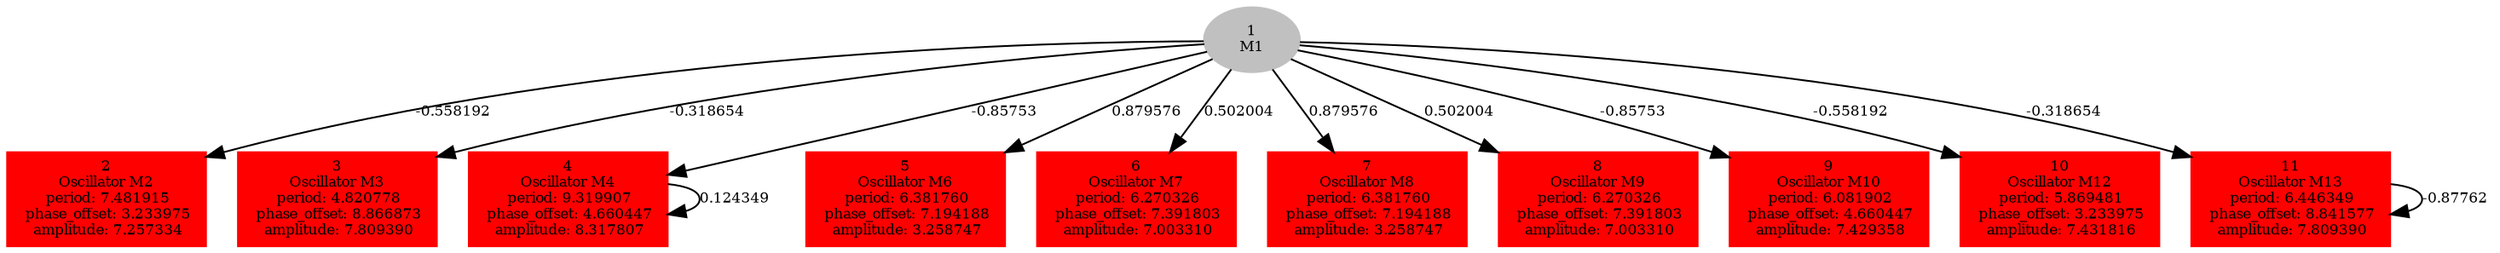  digraph g{ forcelabels=true;
1[label=<1<BR/>M1>,color="grey",style=filled,fontsize=8];
2 [label=<2<BR />Oscillator M2<BR /> period: 7.481915<BR /> phase_offset: 3.233975<BR /> amplitude: 7.257334>, shape=box,color=red,style=filled,fontsize=8];3 [label=<3<BR />Oscillator M3<BR /> period: 4.820778<BR /> phase_offset: 8.866873<BR /> amplitude: 7.809390>, shape=box,color=red,style=filled,fontsize=8];4 [label=<4<BR />Oscillator M4<BR /> period: 9.319907<BR /> phase_offset: 4.660447<BR /> amplitude: 8.317807>, shape=box,color=red,style=filled,fontsize=8];5 [label=<5<BR />Oscillator M6<BR /> period: 6.381760<BR /> phase_offset: 7.194188<BR /> amplitude: 3.258747>, shape=box,color=red,style=filled,fontsize=8];6 [label=<6<BR />Oscillator M7<BR /> period: 6.270326<BR /> phase_offset: 7.391803<BR /> amplitude: 7.003310>, shape=box,color=red,style=filled,fontsize=8];7 [label=<7<BR />Oscillator M8<BR /> period: 6.381760<BR /> phase_offset: 7.194188<BR /> amplitude: 3.258747>, shape=box,color=red,style=filled,fontsize=8];8 [label=<8<BR />Oscillator M9<BR /> period: 6.270326<BR /> phase_offset: 7.391803<BR /> amplitude: 7.003310>, shape=box,color=red,style=filled,fontsize=8];9 [label=<9<BR />Oscillator M10<BR /> period: 6.081902<BR /> phase_offset: 4.660447<BR /> amplitude: 7.429358>, shape=box,color=red,style=filled,fontsize=8];10 [label=<10<BR />Oscillator M12<BR /> period: 5.869481<BR /> phase_offset: 3.233975<BR /> amplitude: 7.431816>, shape=box,color=red,style=filled,fontsize=8];11 [label=<11<BR />Oscillator M13<BR /> period: 6.446349<BR /> phase_offset: 8.841577<BR /> amplitude: 7.809390>, shape=box,color=red,style=filled,fontsize=8];1 -> 2[label="-0.558192 ",fontsize="8"];
1 -> 3[label="-0.318654 ",fontsize="8"];
1 -> 4[label="-0.85753 ",fontsize="8"];
1 -> 5[label="0.879576 ",fontsize="8"];
1 -> 6[label="0.502004 ",fontsize="8"];
1 -> 7[label="0.879576 ",fontsize="8"];
1 -> 8[label="0.502004 ",fontsize="8"];
1 -> 9[label="-0.85753 ",fontsize="8"];
1 -> 10[label="-0.558192 ",fontsize="8"];
1 -> 11[label="-0.318654 ",fontsize="8"];
4 -> 4[label="0.124349 ",fontsize="8"];
11 -> 11[label="-0.87762 ",fontsize="8"];
 }
